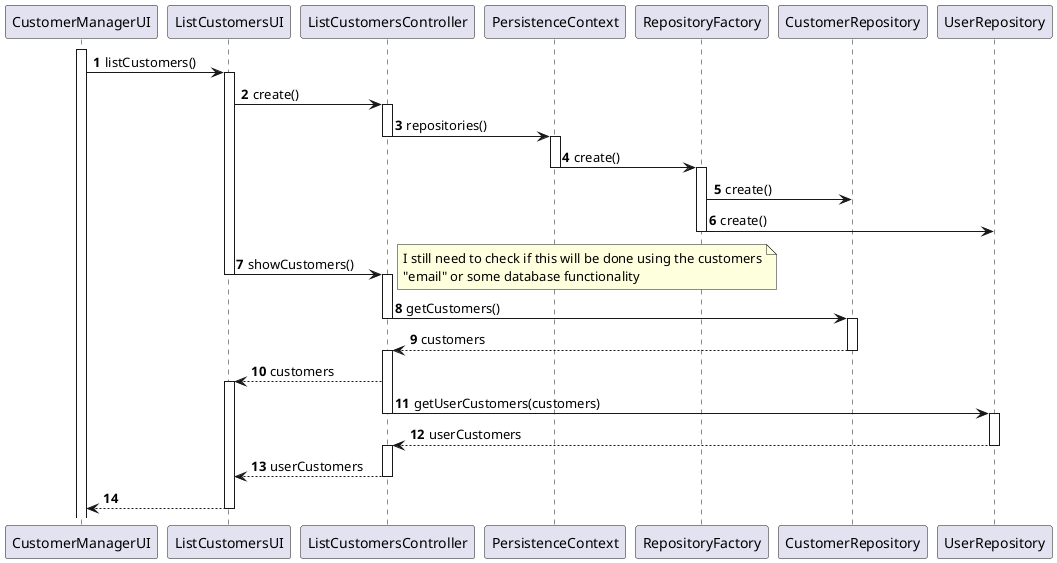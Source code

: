 @startuml
'https://plantuml.com/sequence-diagram

autonumber

participant CustomerManagerUI
participant ListCustomersUI
participant ListCustomersController
participant PersistenceContext
participant RepositoryFactory
participant CustomerRepository
participant UserRepository

activate CustomerManagerUI
CustomerManagerUI -> ListCustomersUI : listCustomers()
activate ListCustomersUI
ListCustomersUI -> ListCustomersController : create()

activate ListCustomersController
ListCustomersController -> PersistenceContext : repositories()
deactivate ListCustomersController
activate PersistenceContext
PersistenceContext -> RepositoryFactory : create()
deactivate PersistenceContext
activate RepositoryFactory
RepositoryFactory -> CustomerRepository : create()
RepositoryFactory -> UserRepository : create()
deactivate RepositoryFactory

ListCustomersUI -> ListCustomersController : showCustomers()
deactivate ListCustomersUI
activate ListCustomersController

note right
I still need to check if this will be done using the customers
"email" or some database functionality
end note

ListCustomersController -> CustomerRepository : getCustomers()
deactivate ListCustomersController
activate CustomerRepository
CustomerRepository --> ListCustomersController : customers
deactivate CustomerRepository
activate ListCustomersController
ListCustomersController --> ListCustomersUI : customers
activate ListCustomersUI
ListCustomersController -> UserRepository : getUserCustomers(customers)
deactivate ListCustomersController
activate UserRepository
UserRepository --> ListCustomersController : userCustomers
deactivate UserRepository
activate ListCustomersController
ListCustomersController --> ListCustomersUI : userCustomers
deactivate ListCustomersController
ListCustomersUI --> CustomerManagerUI


deactivate ListCustomersUI
@enduml
